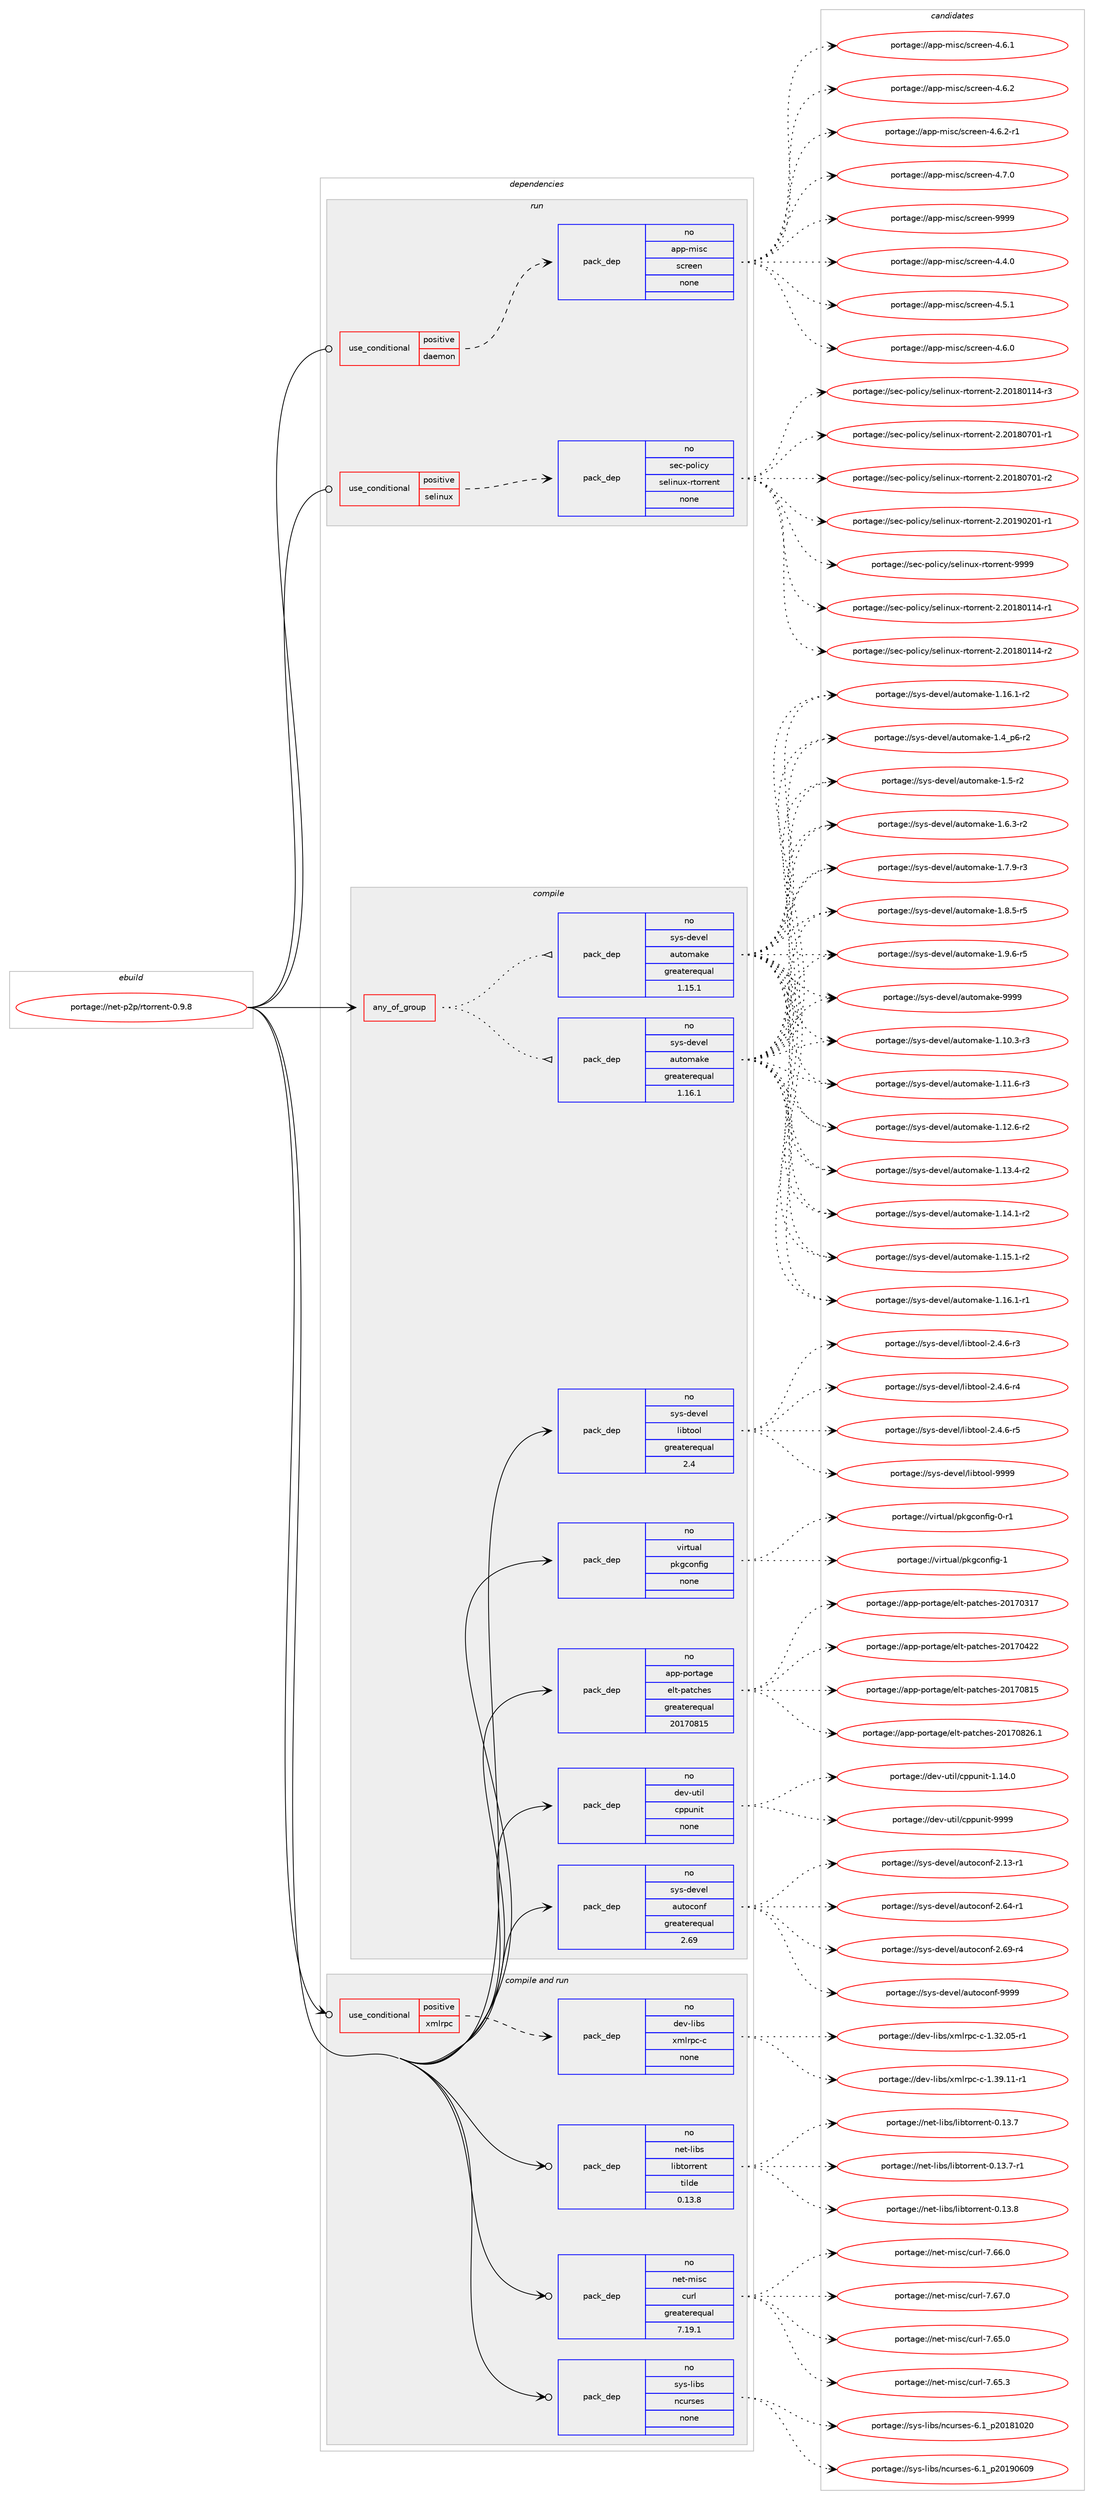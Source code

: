 digraph prolog {

# *************
# Graph options
# *************

newrank=true;
concentrate=true;
compound=true;
graph [rankdir=LR,fontname=Helvetica,fontsize=10,ranksep=1.5];#, ranksep=2.5, nodesep=0.2];
edge  [arrowhead=vee];
node  [fontname=Helvetica,fontsize=10];

# **********
# The ebuild
# **********

subgraph cluster_leftcol {
color=gray;
rank=same;
label=<<i>ebuild</i>>;
id [label="portage://net-p2p/rtorrent-0.9.8", color=red, width=4, href="../net-p2p/rtorrent-0.9.8.svg"];
}

# ****************
# The dependencies
# ****************

subgraph cluster_midcol {
color=gray;
label=<<i>dependencies</i>>;
subgraph cluster_compile {
fillcolor="#eeeeee";
style=filled;
label=<<i>compile</i>>;
subgraph any6125 {
dependency373608 [label=<<TABLE BORDER="0" CELLBORDER="1" CELLSPACING="0" CELLPADDING="4"><TR><TD CELLPADDING="10">any_of_group</TD></TR></TABLE>>, shape=none, color=red];subgraph pack273960 {
dependency373609 [label=<<TABLE BORDER="0" CELLBORDER="1" CELLSPACING="0" CELLPADDING="4" WIDTH="220"><TR><TD ROWSPAN="6" CELLPADDING="30">pack_dep</TD></TR><TR><TD WIDTH="110">no</TD></TR><TR><TD>sys-devel</TD></TR><TR><TD>automake</TD></TR><TR><TD>greaterequal</TD></TR><TR><TD>1.16.1</TD></TR></TABLE>>, shape=none, color=blue];
}
dependency373608:e -> dependency373609:w [weight=20,style="dotted",arrowhead="oinv"];
subgraph pack273961 {
dependency373610 [label=<<TABLE BORDER="0" CELLBORDER="1" CELLSPACING="0" CELLPADDING="4" WIDTH="220"><TR><TD ROWSPAN="6" CELLPADDING="30">pack_dep</TD></TR><TR><TD WIDTH="110">no</TD></TR><TR><TD>sys-devel</TD></TR><TR><TD>automake</TD></TR><TR><TD>greaterequal</TD></TR><TR><TD>1.15.1</TD></TR></TABLE>>, shape=none, color=blue];
}
dependency373608:e -> dependency373610:w [weight=20,style="dotted",arrowhead="oinv"];
}
id:e -> dependency373608:w [weight=20,style="solid",arrowhead="vee"];
subgraph pack273962 {
dependency373611 [label=<<TABLE BORDER="0" CELLBORDER="1" CELLSPACING="0" CELLPADDING="4" WIDTH="220"><TR><TD ROWSPAN="6" CELLPADDING="30">pack_dep</TD></TR><TR><TD WIDTH="110">no</TD></TR><TR><TD>app-portage</TD></TR><TR><TD>elt-patches</TD></TR><TR><TD>greaterequal</TD></TR><TR><TD>20170815</TD></TR></TABLE>>, shape=none, color=blue];
}
id:e -> dependency373611:w [weight=20,style="solid",arrowhead="vee"];
subgraph pack273963 {
dependency373612 [label=<<TABLE BORDER="0" CELLBORDER="1" CELLSPACING="0" CELLPADDING="4" WIDTH="220"><TR><TD ROWSPAN="6" CELLPADDING="30">pack_dep</TD></TR><TR><TD WIDTH="110">no</TD></TR><TR><TD>dev-util</TD></TR><TR><TD>cppunit</TD></TR><TR><TD>none</TD></TR><TR><TD></TD></TR></TABLE>>, shape=none, color=blue];
}
id:e -> dependency373612:w [weight=20,style="solid",arrowhead="vee"];
subgraph pack273964 {
dependency373613 [label=<<TABLE BORDER="0" CELLBORDER="1" CELLSPACING="0" CELLPADDING="4" WIDTH="220"><TR><TD ROWSPAN="6" CELLPADDING="30">pack_dep</TD></TR><TR><TD WIDTH="110">no</TD></TR><TR><TD>sys-devel</TD></TR><TR><TD>autoconf</TD></TR><TR><TD>greaterequal</TD></TR><TR><TD>2.69</TD></TR></TABLE>>, shape=none, color=blue];
}
id:e -> dependency373613:w [weight=20,style="solid",arrowhead="vee"];
subgraph pack273965 {
dependency373614 [label=<<TABLE BORDER="0" CELLBORDER="1" CELLSPACING="0" CELLPADDING="4" WIDTH="220"><TR><TD ROWSPAN="6" CELLPADDING="30">pack_dep</TD></TR><TR><TD WIDTH="110">no</TD></TR><TR><TD>sys-devel</TD></TR><TR><TD>libtool</TD></TR><TR><TD>greaterequal</TD></TR><TR><TD>2.4</TD></TR></TABLE>>, shape=none, color=blue];
}
id:e -> dependency373614:w [weight=20,style="solid",arrowhead="vee"];
subgraph pack273966 {
dependency373615 [label=<<TABLE BORDER="0" CELLBORDER="1" CELLSPACING="0" CELLPADDING="4" WIDTH="220"><TR><TD ROWSPAN="6" CELLPADDING="30">pack_dep</TD></TR><TR><TD WIDTH="110">no</TD></TR><TR><TD>virtual</TD></TR><TR><TD>pkgconfig</TD></TR><TR><TD>none</TD></TR><TR><TD></TD></TR></TABLE>>, shape=none, color=blue];
}
id:e -> dependency373615:w [weight=20,style="solid",arrowhead="vee"];
}
subgraph cluster_compileandrun {
fillcolor="#eeeeee";
style=filled;
label=<<i>compile and run</i>>;
subgraph cond93328 {
dependency373616 [label=<<TABLE BORDER="0" CELLBORDER="1" CELLSPACING="0" CELLPADDING="4"><TR><TD ROWSPAN="3" CELLPADDING="10">use_conditional</TD></TR><TR><TD>positive</TD></TR><TR><TD>xmlrpc</TD></TR></TABLE>>, shape=none, color=red];
subgraph pack273967 {
dependency373617 [label=<<TABLE BORDER="0" CELLBORDER="1" CELLSPACING="0" CELLPADDING="4" WIDTH="220"><TR><TD ROWSPAN="6" CELLPADDING="30">pack_dep</TD></TR><TR><TD WIDTH="110">no</TD></TR><TR><TD>dev-libs</TD></TR><TR><TD>xmlrpc-c</TD></TR><TR><TD>none</TD></TR><TR><TD></TD></TR></TABLE>>, shape=none, color=blue];
}
dependency373616:e -> dependency373617:w [weight=20,style="dashed",arrowhead="vee"];
}
id:e -> dependency373616:w [weight=20,style="solid",arrowhead="odotvee"];
subgraph pack273968 {
dependency373618 [label=<<TABLE BORDER="0" CELLBORDER="1" CELLSPACING="0" CELLPADDING="4" WIDTH="220"><TR><TD ROWSPAN="6" CELLPADDING="30">pack_dep</TD></TR><TR><TD WIDTH="110">no</TD></TR><TR><TD>net-libs</TD></TR><TR><TD>libtorrent</TD></TR><TR><TD>tilde</TD></TR><TR><TD>0.13.8</TD></TR></TABLE>>, shape=none, color=blue];
}
id:e -> dependency373618:w [weight=20,style="solid",arrowhead="odotvee"];
subgraph pack273969 {
dependency373619 [label=<<TABLE BORDER="0" CELLBORDER="1" CELLSPACING="0" CELLPADDING="4" WIDTH="220"><TR><TD ROWSPAN="6" CELLPADDING="30">pack_dep</TD></TR><TR><TD WIDTH="110">no</TD></TR><TR><TD>net-misc</TD></TR><TR><TD>curl</TD></TR><TR><TD>greaterequal</TD></TR><TR><TD>7.19.1</TD></TR></TABLE>>, shape=none, color=blue];
}
id:e -> dependency373619:w [weight=20,style="solid",arrowhead="odotvee"];
subgraph pack273970 {
dependency373620 [label=<<TABLE BORDER="0" CELLBORDER="1" CELLSPACING="0" CELLPADDING="4" WIDTH="220"><TR><TD ROWSPAN="6" CELLPADDING="30">pack_dep</TD></TR><TR><TD WIDTH="110">no</TD></TR><TR><TD>sys-libs</TD></TR><TR><TD>ncurses</TD></TR><TR><TD>none</TD></TR><TR><TD></TD></TR></TABLE>>, shape=none, color=blue];
}
id:e -> dependency373620:w [weight=20,style="solid",arrowhead="odotvee"];
}
subgraph cluster_run {
fillcolor="#eeeeee";
style=filled;
label=<<i>run</i>>;
subgraph cond93329 {
dependency373621 [label=<<TABLE BORDER="0" CELLBORDER="1" CELLSPACING="0" CELLPADDING="4"><TR><TD ROWSPAN="3" CELLPADDING="10">use_conditional</TD></TR><TR><TD>positive</TD></TR><TR><TD>daemon</TD></TR></TABLE>>, shape=none, color=red];
subgraph pack273971 {
dependency373622 [label=<<TABLE BORDER="0" CELLBORDER="1" CELLSPACING="0" CELLPADDING="4" WIDTH="220"><TR><TD ROWSPAN="6" CELLPADDING="30">pack_dep</TD></TR><TR><TD WIDTH="110">no</TD></TR><TR><TD>app-misc</TD></TR><TR><TD>screen</TD></TR><TR><TD>none</TD></TR><TR><TD></TD></TR></TABLE>>, shape=none, color=blue];
}
dependency373621:e -> dependency373622:w [weight=20,style="dashed",arrowhead="vee"];
}
id:e -> dependency373621:w [weight=20,style="solid",arrowhead="odot"];
subgraph cond93330 {
dependency373623 [label=<<TABLE BORDER="0" CELLBORDER="1" CELLSPACING="0" CELLPADDING="4"><TR><TD ROWSPAN="3" CELLPADDING="10">use_conditional</TD></TR><TR><TD>positive</TD></TR><TR><TD>selinux</TD></TR></TABLE>>, shape=none, color=red];
subgraph pack273972 {
dependency373624 [label=<<TABLE BORDER="0" CELLBORDER="1" CELLSPACING="0" CELLPADDING="4" WIDTH="220"><TR><TD ROWSPAN="6" CELLPADDING="30">pack_dep</TD></TR><TR><TD WIDTH="110">no</TD></TR><TR><TD>sec-policy</TD></TR><TR><TD>selinux-rtorrent</TD></TR><TR><TD>none</TD></TR><TR><TD></TD></TR></TABLE>>, shape=none, color=blue];
}
dependency373623:e -> dependency373624:w [weight=20,style="dashed",arrowhead="vee"];
}
id:e -> dependency373623:w [weight=20,style="solid",arrowhead="odot"];
}
}

# **************
# The candidates
# **************

subgraph cluster_choices {
rank=same;
color=gray;
label=<<i>candidates</i>>;

subgraph choice273960 {
color=black;
nodesep=1;
choiceportage11512111545100101118101108479711711611110997107101454946494846514511451 [label="portage://sys-devel/automake-1.10.3-r3", color=red, width=4,href="../sys-devel/automake-1.10.3-r3.svg"];
choiceportage11512111545100101118101108479711711611110997107101454946494946544511451 [label="portage://sys-devel/automake-1.11.6-r3", color=red, width=4,href="../sys-devel/automake-1.11.6-r3.svg"];
choiceportage11512111545100101118101108479711711611110997107101454946495046544511450 [label="portage://sys-devel/automake-1.12.6-r2", color=red, width=4,href="../sys-devel/automake-1.12.6-r2.svg"];
choiceportage11512111545100101118101108479711711611110997107101454946495146524511450 [label="portage://sys-devel/automake-1.13.4-r2", color=red, width=4,href="../sys-devel/automake-1.13.4-r2.svg"];
choiceportage11512111545100101118101108479711711611110997107101454946495246494511450 [label="portage://sys-devel/automake-1.14.1-r2", color=red, width=4,href="../sys-devel/automake-1.14.1-r2.svg"];
choiceportage11512111545100101118101108479711711611110997107101454946495346494511450 [label="portage://sys-devel/automake-1.15.1-r2", color=red, width=4,href="../sys-devel/automake-1.15.1-r2.svg"];
choiceportage11512111545100101118101108479711711611110997107101454946495446494511449 [label="portage://sys-devel/automake-1.16.1-r1", color=red, width=4,href="../sys-devel/automake-1.16.1-r1.svg"];
choiceportage11512111545100101118101108479711711611110997107101454946495446494511450 [label="portage://sys-devel/automake-1.16.1-r2", color=red, width=4,href="../sys-devel/automake-1.16.1-r2.svg"];
choiceportage115121115451001011181011084797117116111109971071014549465295112544511450 [label="portage://sys-devel/automake-1.4_p6-r2", color=red, width=4,href="../sys-devel/automake-1.4_p6-r2.svg"];
choiceportage11512111545100101118101108479711711611110997107101454946534511450 [label="portage://sys-devel/automake-1.5-r2", color=red, width=4,href="../sys-devel/automake-1.5-r2.svg"];
choiceportage115121115451001011181011084797117116111109971071014549465446514511450 [label="portage://sys-devel/automake-1.6.3-r2", color=red, width=4,href="../sys-devel/automake-1.6.3-r2.svg"];
choiceportage115121115451001011181011084797117116111109971071014549465546574511451 [label="portage://sys-devel/automake-1.7.9-r3", color=red, width=4,href="../sys-devel/automake-1.7.9-r3.svg"];
choiceportage115121115451001011181011084797117116111109971071014549465646534511453 [label="portage://sys-devel/automake-1.8.5-r5", color=red, width=4,href="../sys-devel/automake-1.8.5-r5.svg"];
choiceportage115121115451001011181011084797117116111109971071014549465746544511453 [label="portage://sys-devel/automake-1.9.6-r5", color=red, width=4,href="../sys-devel/automake-1.9.6-r5.svg"];
choiceportage115121115451001011181011084797117116111109971071014557575757 [label="portage://sys-devel/automake-9999", color=red, width=4,href="../sys-devel/automake-9999.svg"];
dependency373609:e -> choiceportage11512111545100101118101108479711711611110997107101454946494846514511451:w [style=dotted,weight="100"];
dependency373609:e -> choiceportage11512111545100101118101108479711711611110997107101454946494946544511451:w [style=dotted,weight="100"];
dependency373609:e -> choiceportage11512111545100101118101108479711711611110997107101454946495046544511450:w [style=dotted,weight="100"];
dependency373609:e -> choiceportage11512111545100101118101108479711711611110997107101454946495146524511450:w [style=dotted,weight="100"];
dependency373609:e -> choiceportage11512111545100101118101108479711711611110997107101454946495246494511450:w [style=dotted,weight="100"];
dependency373609:e -> choiceportage11512111545100101118101108479711711611110997107101454946495346494511450:w [style=dotted,weight="100"];
dependency373609:e -> choiceportage11512111545100101118101108479711711611110997107101454946495446494511449:w [style=dotted,weight="100"];
dependency373609:e -> choiceportage11512111545100101118101108479711711611110997107101454946495446494511450:w [style=dotted,weight="100"];
dependency373609:e -> choiceportage115121115451001011181011084797117116111109971071014549465295112544511450:w [style=dotted,weight="100"];
dependency373609:e -> choiceportage11512111545100101118101108479711711611110997107101454946534511450:w [style=dotted,weight="100"];
dependency373609:e -> choiceportage115121115451001011181011084797117116111109971071014549465446514511450:w [style=dotted,weight="100"];
dependency373609:e -> choiceportage115121115451001011181011084797117116111109971071014549465546574511451:w [style=dotted,weight="100"];
dependency373609:e -> choiceportage115121115451001011181011084797117116111109971071014549465646534511453:w [style=dotted,weight="100"];
dependency373609:e -> choiceportage115121115451001011181011084797117116111109971071014549465746544511453:w [style=dotted,weight="100"];
dependency373609:e -> choiceportage115121115451001011181011084797117116111109971071014557575757:w [style=dotted,weight="100"];
}
subgraph choice273961 {
color=black;
nodesep=1;
choiceportage11512111545100101118101108479711711611110997107101454946494846514511451 [label="portage://sys-devel/automake-1.10.3-r3", color=red, width=4,href="../sys-devel/automake-1.10.3-r3.svg"];
choiceportage11512111545100101118101108479711711611110997107101454946494946544511451 [label="portage://sys-devel/automake-1.11.6-r3", color=red, width=4,href="../sys-devel/automake-1.11.6-r3.svg"];
choiceportage11512111545100101118101108479711711611110997107101454946495046544511450 [label="portage://sys-devel/automake-1.12.6-r2", color=red, width=4,href="../sys-devel/automake-1.12.6-r2.svg"];
choiceportage11512111545100101118101108479711711611110997107101454946495146524511450 [label="portage://sys-devel/automake-1.13.4-r2", color=red, width=4,href="../sys-devel/automake-1.13.4-r2.svg"];
choiceportage11512111545100101118101108479711711611110997107101454946495246494511450 [label="portage://sys-devel/automake-1.14.1-r2", color=red, width=4,href="../sys-devel/automake-1.14.1-r2.svg"];
choiceportage11512111545100101118101108479711711611110997107101454946495346494511450 [label="portage://sys-devel/automake-1.15.1-r2", color=red, width=4,href="../sys-devel/automake-1.15.1-r2.svg"];
choiceportage11512111545100101118101108479711711611110997107101454946495446494511449 [label="portage://sys-devel/automake-1.16.1-r1", color=red, width=4,href="../sys-devel/automake-1.16.1-r1.svg"];
choiceportage11512111545100101118101108479711711611110997107101454946495446494511450 [label="portage://sys-devel/automake-1.16.1-r2", color=red, width=4,href="../sys-devel/automake-1.16.1-r2.svg"];
choiceportage115121115451001011181011084797117116111109971071014549465295112544511450 [label="portage://sys-devel/automake-1.4_p6-r2", color=red, width=4,href="../sys-devel/automake-1.4_p6-r2.svg"];
choiceportage11512111545100101118101108479711711611110997107101454946534511450 [label="portage://sys-devel/automake-1.5-r2", color=red, width=4,href="../sys-devel/automake-1.5-r2.svg"];
choiceportage115121115451001011181011084797117116111109971071014549465446514511450 [label="portage://sys-devel/automake-1.6.3-r2", color=red, width=4,href="../sys-devel/automake-1.6.3-r2.svg"];
choiceportage115121115451001011181011084797117116111109971071014549465546574511451 [label="portage://sys-devel/automake-1.7.9-r3", color=red, width=4,href="../sys-devel/automake-1.7.9-r3.svg"];
choiceportage115121115451001011181011084797117116111109971071014549465646534511453 [label="portage://sys-devel/automake-1.8.5-r5", color=red, width=4,href="../sys-devel/automake-1.8.5-r5.svg"];
choiceportage115121115451001011181011084797117116111109971071014549465746544511453 [label="portage://sys-devel/automake-1.9.6-r5", color=red, width=4,href="../sys-devel/automake-1.9.6-r5.svg"];
choiceportage115121115451001011181011084797117116111109971071014557575757 [label="portage://sys-devel/automake-9999", color=red, width=4,href="../sys-devel/automake-9999.svg"];
dependency373610:e -> choiceportage11512111545100101118101108479711711611110997107101454946494846514511451:w [style=dotted,weight="100"];
dependency373610:e -> choiceportage11512111545100101118101108479711711611110997107101454946494946544511451:w [style=dotted,weight="100"];
dependency373610:e -> choiceportage11512111545100101118101108479711711611110997107101454946495046544511450:w [style=dotted,weight="100"];
dependency373610:e -> choiceportage11512111545100101118101108479711711611110997107101454946495146524511450:w [style=dotted,weight="100"];
dependency373610:e -> choiceportage11512111545100101118101108479711711611110997107101454946495246494511450:w [style=dotted,weight="100"];
dependency373610:e -> choiceportage11512111545100101118101108479711711611110997107101454946495346494511450:w [style=dotted,weight="100"];
dependency373610:e -> choiceportage11512111545100101118101108479711711611110997107101454946495446494511449:w [style=dotted,weight="100"];
dependency373610:e -> choiceportage11512111545100101118101108479711711611110997107101454946495446494511450:w [style=dotted,weight="100"];
dependency373610:e -> choiceportage115121115451001011181011084797117116111109971071014549465295112544511450:w [style=dotted,weight="100"];
dependency373610:e -> choiceportage11512111545100101118101108479711711611110997107101454946534511450:w [style=dotted,weight="100"];
dependency373610:e -> choiceportage115121115451001011181011084797117116111109971071014549465446514511450:w [style=dotted,weight="100"];
dependency373610:e -> choiceportage115121115451001011181011084797117116111109971071014549465546574511451:w [style=dotted,weight="100"];
dependency373610:e -> choiceportage115121115451001011181011084797117116111109971071014549465646534511453:w [style=dotted,weight="100"];
dependency373610:e -> choiceportage115121115451001011181011084797117116111109971071014549465746544511453:w [style=dotted,weight="100"];
dependency373610:e -> choiceportage115121115451001011181011084797117116111109971071014557575757:w [style=dotted,weight="100"];
}
subgraph choice273962 {
color=black;
nodesep=1;
choiceportage97112112451121111141169710310147101108116451129711699104101115455048495548514955 [label="portage://app-portage/elt-patches-20170317", color=red, width=4,href="../app-portage/elt-patches-20170317.svg"];
choiceportage97112112451121111141169710310147101108116451129711699104101115455048495548525050 [label="portage://app-portage/elt-patches-20170422", color=red, width=4,href="../app-portage/elt-patches-20170422.svg"];
choiceportage97112112451121111141169710310147101108116451129711699104101115455048495548564953 [label="portage://app-portage/elt-patches-20170815", color=red, width=4,href="../app-portage/elt-patches-20170815.svg"];
choiceportage971121124511211111411697103101471011081164511297116991041011154550484955485650544649 [label="portage://app-portage/elt-patches-20170826.1", color=red, width=4,href="../app-portage/elt-patches-20170826.1.svg"];
dependency373611:e -> choiceportage97112112451121111141169710310147101108116451129711699104101115455048495548514955:w [style=dotted,weight="100"];
dependency373611:e -> choiceportage97112112451121111141169710310147101108116451129711699104101115455048495548525050:w [style=dotted,weight="100"];
dependency373611:e -> choiceportage97112112451121111141169710310147101108116451129711699104101115455048495548564953:w [style=dotted,weight="100"];
dependency373611:e -> choiceportage971121124511211111411697103101471011081164511297116991041011154550484955485650544649:w [style=dotted,weight="100"];
}
subgraph choice273963 {
color=black;
nodesep=1;
choiceportage10010111845117116105108479911211211711010511645494649524648 [label="portage://dev-util/cppunit-1.14.0", color=red, width=4,href="../dev-util/cppunit-1.14.0.svg"];
choiceportage1001011184511711610510847991121121171101051164557575757 [label="portage://dev-util/cppunit-9999", color=red, width=4,href="../dev-util/cppunit-9999.svg"];
dependency373612:e -> choiceportage10010111845117116105108479911211211711010511645494649524648:w [style=dotted,weight="100"];
dependency373612:e -> choiceportage1001011184511711610510847991121121171101051164557575757:w [style=dotted,weight="100"];
}
subgraph choice273964 {
color=black;
nodesep=1;
choiceportage1151211154510010111810110847971171161119911111010245504649514511449 [label="portage://sys-devel/autoconf-2.13-r1", color=red, width=4,href="../sys-devel/autoconf-2.13-r1.svg"];
choiceportage1151211154510010111810110847971171161119911111010245504654524511449 [label="portage://sys-devel/autoconf-2.64-r1", color=red, width=4,href="../sys-devel/autoconf-2.64-r1.svg"];
choiceportage1151211154510010111810110847971171161119911111010245504654574511452 [label="portage://sys-devel/autoconf-2.69-r4", color=red, width=4,href="../sys-devel/autoconf-2.69-r4.svg"];
choiceportage115121115451001011181011084797117116111991111101024557575757 [label="portage://sys-devel/autoconf-9999", color=red, width=4,href="../sys-devel/autoconf-9999.svg"];
dependency373613:e -> choiceportage1151211154510010111810110847971171161119911111010245504649514511449:w [style=dotted,weight="100"];
dependency373613:e -> choiceportage1151211154510010111810110847971171161119911111010245504654524511449:w [style=dotted,weight="100"];
dependency373613:e -> choiceportage1151211154510010111810110847971171161119911111010245504654574511452:w [style=dotted,weight="100"];
dependency373613:e -> choiceportage115121115451001011181011084797117116111991111101024557575757:w [style=dotted,weight="100"];
}
subgraph choice273965 {
color=black;
nodesep=1;
choiceportage1151211154510010111810110847108105981161111111084550465246544511451 [label="portage://sys-devel/libtool-2.4.6-r3", color=red, width=4,href="../sys-devel/libtool-2.4.6-r3.svg"];
choiceportage1151211154510010111810110847108105981161111111084550465246544511452 [label="portage://sys-devel/libtool-2.4.6-r4", color=red, width=4,href="../sys-devel/libtool-2.4.6-r4.svg"];
choiceportage1151211154510010111810110847108105981161111111084550465246544511453 [label="portage://sys-devel/libtool-2.4.6-r5", color=red, width=4,href="../sys-devel/libtool-2.4.6-r5.svg"];
choiceportage1151211154510010111810110847108105981161111111084557575757 [label="portage://sys-devel/libtool-9999", color=red, width=4,href="../sys-devel/libtool-9999.svg"];
dependency373614:e -> choiceportage1151211154510010111810110847108105981161111111084550465246544511451:w [style=dotted,weight="100"];
dependency373614:e -> choiceportage1151211154510010111810110847108105981161111111084550465246544511452:w [style=dotted,weight="100"];
dependency373614:e -> choiceportage1151211154510010111810110847108105981161111111084550465246544511453:w [style=dotted,weight="100"];
dependency373614:e -> choiceportage1151211154510010111810110847108105981161111111084557575757:w [style=dotted,weight="100"];
}
subgraph choice273966 {
color=black;
nodesep=1;
choiceportage11810511411611797108471121071039911111010210510345484511449 [label="portage://virtual/pkgconfig-0-r1", color=red, width=4,href="../virtual/pkgconfig-0-r1.svg"];
choiceportage1181051141161179710847112107103991111101021051034549 [label="portage://virtual/pkgconfig-1", color=red, width=4,href="../virtual/pkgconfig-1.svg"];
dependency373615:e -> choiceportage11810511411611797108471121071039911111010210510345484511449:w [style=dotted,weight="100"];
dependency373615:e -> choiceportage1181051141161179710847112107103991111101021051034549:w [style=dotted,weight="100"];
}
subgraph choice273967 {
color=black;
nodesep=1;
choiceportage10010111845108105981154712010910811411299459945494651504648534511449 [label="portage://dev-libs/xmlrpc-c-1.32.05-r1", color=red, width=4,href="../dev-libs/xmlrpc-c-1.32.05-r1.svg"];
choiceportage10010111845108105981154712010910811411299459945494651574649494511449 [label="portage://dev-libs/xmlrpc-c-1.39.11-r1", color=red, width=4,href="../dev-libs/xmlrpc-c-1.39.11-r1.svg"];
dependency373617:e -> choiceportage10010111845108105981154712010910811411299459945494651504648534511449:w [style=dotted,weight="100"];
dependency373617:e -> choiceportage10010111845108105981154712010910811411299459945494651574649494511449:w [style=dotted,weight="100"];
}
subgraph choice273968 {
color=black;
nodesep=1;
choiceportage1101011164510810598115471081059811611111411410111011645484649514655 [label="portage://net-libs/libtorrent-0.13.7", color=red, width=4,href="../net-libs/libtorrent-0.13.7.svg"];
choiceportage11010111645108105981154710810598116111114114101110116454846495146554511449 [label="portage://net-libs/libtorrent-0.13.7-r1", color=red, width=4,href="../net-libs/libtorrent-0.13.7-r1.svg"];
choiceportage1101011164510810598115471081059811611111411410111011645484649514656 [label="portage://net-libs/libtorrent-0.13.8", color=red, width=4,href="../net-libs/libtorrent-0.13.8.svg"];
dependency373618:e -> choiceportage1101011164510810598115471081059811611111411410111011645484649514655:w [style=dotted,weight="100"];
dependency373618:e -> choiceportage11010111645108105981154710810598116111114114101110116454846495146554511449:w [style=dotted,weight="100"];
dependency373618:e -> choiceportage1101011164510810598115471081059811611111411410111011645484649514656:w [style=dotted,weight="100"];
}
subgraph choice273969 {
color=black;
nodesep=1;
choiceportage1101011164510910511599479911711410845554654534648 [label="portage://net-misc/curl-7.65.0", color=red, width=4,href="../net-misc/curl-7.65.0.svg"];
choiceportage1101011164510910511599479911711410845554654534651 [label="portage://net-misc/curl-7.65.3", color=red, width=4,href="../net-misc/curl-7.65.3.svg"];
choiceportage1101011164510910511599479911711410845554654544648 [label="portage://net-misc/curl-7.66.0", color=red, width=4,href="../net-misc/curl-7.66.0.svg"];
choiceportage1101011164510910511599479911711410845554654554648 [label="portage://net-misc/curl-7.67.0", color=red, width=4,href="../net-misc/curl-7.67.0.svg"];
dependency373619:e -> choiceportage1101011164510910511599479911711410845554654534648:w [style=dotted,weight="100"];
dependency373619:e -> choiceportage1101011164510910511599479911711410845554654534651:w [style=dotted,weight="100"];
dependency373619:e -> choiceportage1101011164510910511599479911711410845554654544648:w [style=dotted,weight="100"];
dependency373619:e -> choiceportage1101011164510910511599479911711410845554654554648:w [style=dotted,weight="100"];
}
subgraph choice273970 {
color=black;
nodesep=1;
choiceportage1151211154510810598115471109911711411510111545544649951125048495649485048 [label="portage://sys-libs/ncurses-6.1_p20181020", color=red, width=4,href="../sys-libs/ncurses-6.1_p20181020.svg"];
choiceportage1151211154510810598115471109911711411510111545544649951125048495748544857 [label="portage://sys-libs/ncurses-6.1_p20190609", color=red, width=4,href="../sys-libs/ncurses-6.1_p20190609.svg"];
dependency373620:e -> choiceportage1151211154510810598115471109911711411510111545544649951125048495649485048:w [style=dotted,weight="100"];
dependency373620:e -> choiceportage1151211154510810598115471109911711411510111545544649951125048495748544857:w [style=dotted,weight="100"];
}
subgraph choice273971 {
color=black;
nodesep=1;
choiceportage9711211245109105115994711599114101101110455246524648 [label="portage://app-misc/screen-4.4.0", color=red, width=4,href="../app-misc/screen-4.4.0.svg"];
choiceportage9711211245109105115994711599114101101110455246534649 [label="portage://app-misc/screen-4.5.1", color=red, width=4,href="../app-misc/screen-4.5.1.svg"];
choiceportage9711211245109105115994711599114101101110455246544648 [label="portage://app-misc/screen-4.6.0", color=red, width=4,href="../app-misc/screen-4.6.0.svg"];
choiceportage9711211245109105115994711599114101101110455246544649 [label="portage://app-misc/screen-4.6.1", color=red, width=4,href="../app-misc/screen-4.6.1.svg"];
choiceportage9711211245109105115994711599114101101110455246544650 [label="portage://app-misc/screen-4.6.2", color=red, width=4,href="../app-misc/screen-4.6.2.svg"];
choiceportage97112112451091051159947115991141011011104552465446504511449 [label="portage://app-misc/screen-4.6.2-r1", color=red, width=4,href="../app-misc/screen-4.6.2-r1.svg"];
choiceportage9711211245109105115994711599114101101110455246554648 [label="portage://app-misc/screen-4.7.0", color=red, width=4,href="../app-misc/screen-4.7.0.svg"];
choiceportage97112112451091051159947115991141011011104557575757 [label="portage://app-misc/screen-9999", color=red, width=4,href="../app-misc/screen-9999.svg"];
dependency373622:e -> choiceportage9711211245109105115994711599114101101110455246524648:w [style=dotted,weight="100"];
dependency373622:e -> choiceportage9711211245109105115994711599114101101110455246534649:w [style=dotted,weight="100"];
dependency373622:e -> choiceportage9711211245109105115994711599114101101110455246544648:w [style=dotted,weight="100"];
dependency373622:e -> choiceportage9711211245109105115994711599114101101110455246544649:w [style=dotted,weight="100"];
dependency373622:e -> choiceportage9711211245109105115994711599114101101110455246544650:w [style=dotted,weight="100"];
dependency373622:e -> choiceportage97112112451091051159947115991141011011104552465446504511449:w [style=dotted,weight="100"];
dependency373622:e -> choiceportage9711211245109105115994711599114101101110455246554648:w [style=dotted,weight="100"];
dependency373622:e -> choiceportage97112112451091051159947115991141011011104557575757:w [style=dotted,weight="100"];
}
subgraph choice273972 {
color=black;
nodesep=1;
choiceportage115101994511211110810599121471151011081051101171204511411611111411410111011645504650484956484949524511449 [label="portage://sec-policy/selinux-rtorrent-2.20180114-r1", color=red, width=4,href="../sec-policy/selinux-rtorrent-2.20180114-r1.svg"];
choiceportage115101994511211110810599121471151011081051101171204511411611111411410111011645504650484956484949524511450 [label="portage://sec-policy/selinux-rtorrent-2.20180114-r2", color=red, width=4,href="../sec-policy/selinux-rtorrent-2.20180114-r2.svg"];
choiceportage115101994511211110810599121471151011081051101171204511411611111411410111011645504650484956484949524511451 [label="portage://sec-policy/selinux-rtorrent-2.20180114-r3", color=red, width=4,href="../sec-policy/selinux-rtorrent-2.20180114-r3.svg"];
choiceportage115101994511211110810599121471151011081051101171204511411611111411410111011645504650484956485548494511449 [label="portage://sec-policy/selinux-rtorrent-2.20180701-r1", color=red, width=4,href="../sec-policy/selinux-rtorrent-2.20180701-r1.svg"];
choiceportage115101994511211110810599121471151011081051101171204511411611111411410111011645504650484956485548494511450 [label="portage://sec-policy/selinux-rtorrent-2.20180701-r2", color=red, width=4,href="../sec-policy/selinux-rtorrent-2.20180701-r2.svg"];
choiceportage115101994511211110810599121471151011081051101171204511411611111411410111011645504650484957485048494511449 [label="portage://sec-policy/selinux-rtorrent-2.20190201-r1", color=red, width=4,href="../sec-policy/selinux-rtorrent-2.20190201-r1.svg"];
choiceportage11510199451121111081059912147115101108105110117120451141161111141141011101164557575757 [label="portage://sec-policy/selinux-rtorrent-9999", color=red, width=4,href="../sec-policy/selinux-rtorrent-9999.svg"];
dependency373624:e -> choiceportage115101994511211110810599121471151011081051101171204511411611111411410111011645504650484956484949524511449:w [style=dotted,weight="100"];
dependency373624:e -> choiceportage115101994511211110810599121471151011081051101171204511411611111411410111011645504650484956484949524511450:w [style=dotted,weight="100"];
dependency373624:e -> choiceportage115101994511211110810599121471151011081051101171204511411611111411410111011645504650484956484949524511451:w [style=dotted,weight="100"];
dependency373624:e -> choiceportage115101994511211110810599121471151011081051101171204511411611111411410111011645504650484956485548494511449:w [style=dotted,weight="100"];
dependency373624:e -> choiceportage115101994511211110810599121471151011081051101171204511411611111411410111011645504650484956485548494511450:w [style=dotted,weight="100"];
dependency373624:e -> choiceportage115101994511211110810599121471151011081051101171204511411611111411410111011645504650484957485048494511449:w [style=dotted,weight="100"];
dependency373624:e -> choiceportage11510199451121111081059912147115101108105110117120451141161111141141011101164557575757:w [style=dotted,weight="100"];
}
}

}
